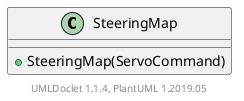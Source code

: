 @startuml

    class SteeringMap [[SteeringMap.html]] {
        +SteeringMap(ServoCommand)
    }


    center footer UMLDoclet 1.1.4, PlantUML 1.2019.05
@enduml
